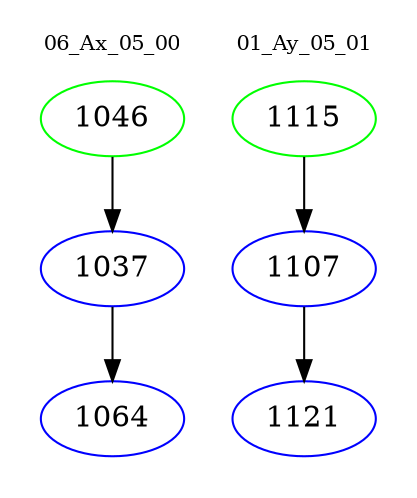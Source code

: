digraph{
subgraph cluster_0 {
color = white
label = "06_Ax_05_00";
fontsize=10;
T0_1046 [label="1046", color="green"]
T0_1046 -> T0_1037 [color="black"]
T0_1037 [label="1037", color="blue"]
T0_1037 -> T0_1064 [color="black"]
T0_1064 [label="1064", color="blue"]
}
subgraph cluster_1 {
color = white
label = "01_Ay_05_01";
fontsize=10;
T1_1115 [label="1115", color="green"]
T1_1115 -> T1_1107 [color="black"]
T1_1107 [label="1107", color="blue"]
T1_1107 -> T1_1121 [color="black"]
T1_1121 [label="1121", color="blue"]
}
}
